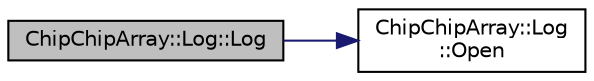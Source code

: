 digraph "ChipChipArray::Log::Log"
{
  edge [fontname="Helvetica",fontsize="10",labelfontname="Helvetica",labelfontsize="10"];
  node [fontname="Helvetica",fontsize="10",shape=record];
  rankdir="LR";
  Node1 [label="ChipChipArray::Log::Log",height=0.2,width=0.4,color="black", fillcolor="grey75", style="filled", fontcolor="black"];
  Node1 -> Node2 [color="midnightblue",fontsize="10",style="solid"];
  Node2 [label="ChipChipArray::Log\l::Open",height=0.2,width=0.4,color="black", fillcolor="white", style="filled",URL="$classChipChipArray_1_1Log.html#ad27a06a4561f2f59159bd8a7fc2fed3b"];
}
